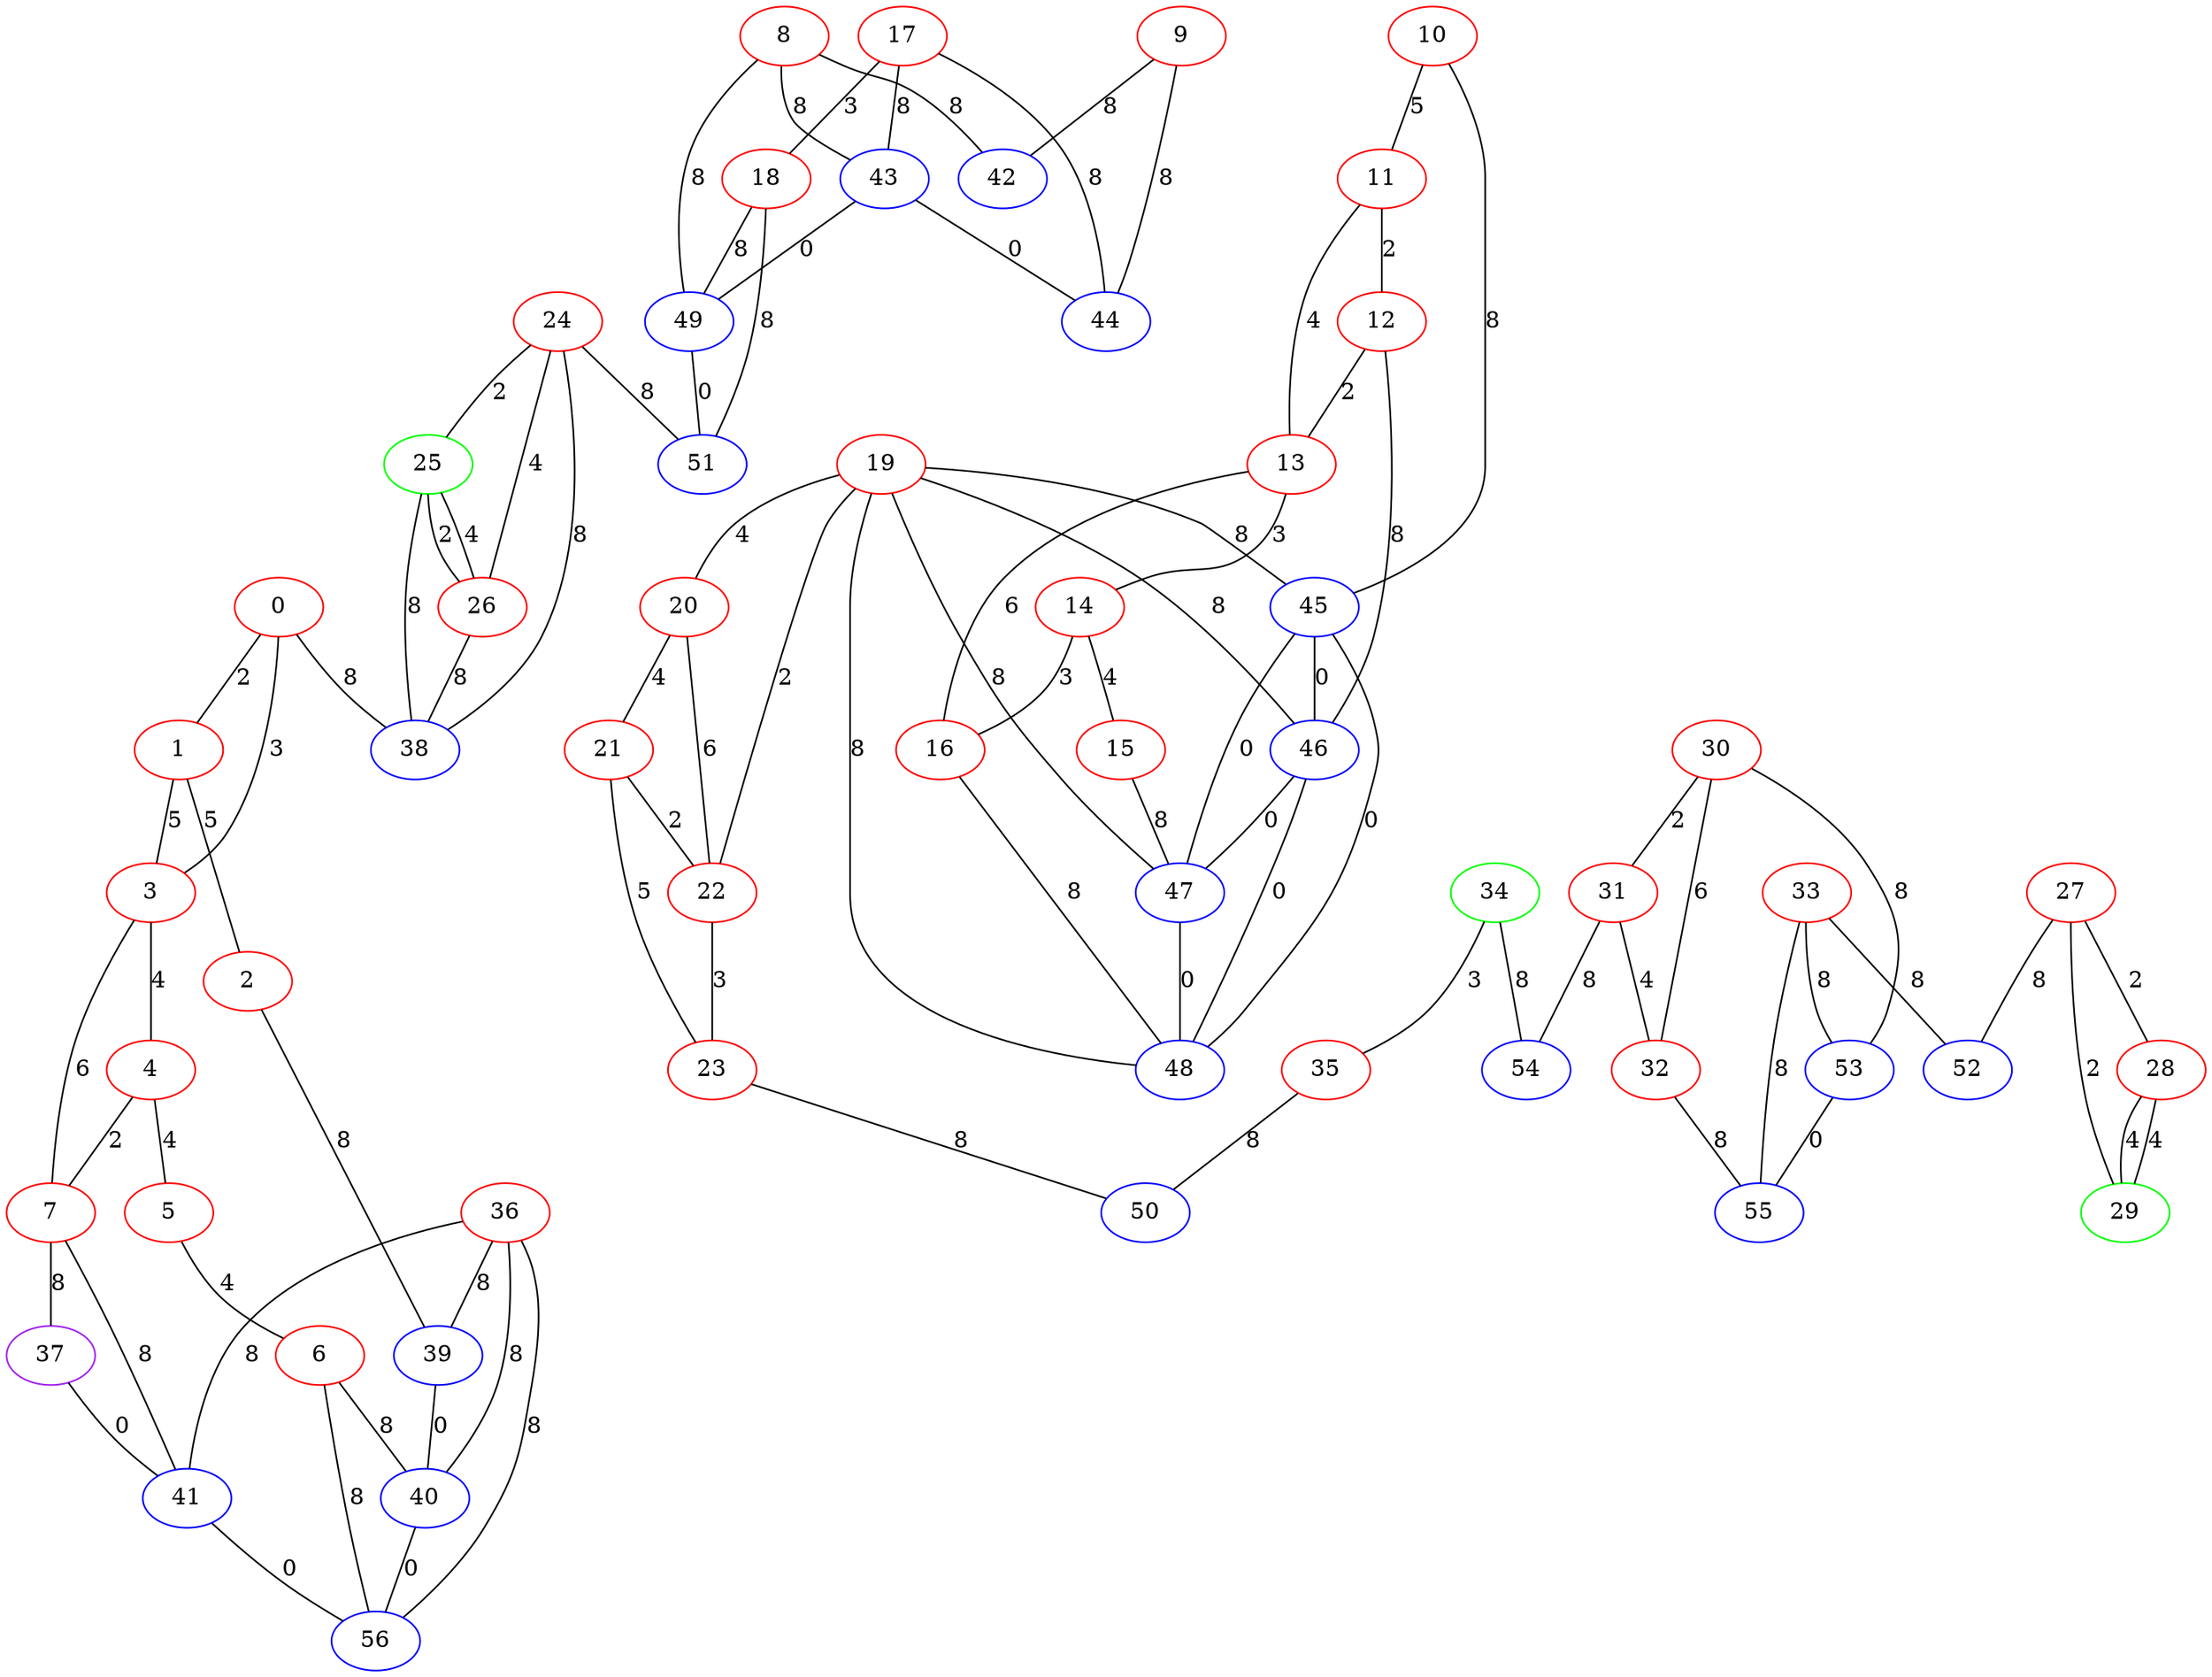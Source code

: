 graph "" {
0 [color=red, weight=1];
1 [color=red, weight=1];
2 [color=red, weight=1];
3 [color=red, weight=1];
4 [color=red, weight=1];
5 [color=red, weight=1];
6 [color=red, weight=1];
7 [color=red, weight=1];
8 [color=red, weight=1];
9 [color=red, weight=1];
10 [color=red, weight=1];
11 [color=red, weight=1];
12 [color=red, weight=1];
13 [color=red, weight=1];
14 [color=red, weight=1];
15 [color=red, weight=1];
16 [color=red, weight=1];
17 [color=red, weight=1];
18 [color=red, weight=1];
19 [color=red, weight=1];
20 [color=red, weight=1];
21 [color=red, weight=1];
22 [color=red, weight=1];
23 [color=red, weight=1];
24 [color=red, weight=1];
25 [color=green, weight=2];
26 [color=red, weight=1];
27 [color=red, weight=1];
28 [color=red, weight=1];
29 [color=green, weight=2];
30 [color=red, weight=1];
31 [color=red, weight=1];
32 [color=red, weight=1];
33 [color=red, weight=1];
34 [color=green, weight=2];
35 [color=red, weight=1];
36 [color=red, weight=1];
37 [color=purple, weight=4];
38 [color=blue, weight=3];
39 [color=blue, weight=3];
40 [color=blue, weight=3];
41 [color=blue, weight=3];
42 [color=blue, weight=3];
43 [color=blue, weight=3];
44 [color=blue, weight=3];
45 [color=blue, weight=3];
46 [color=blue, weight=3];
47 [color=blue, weight=3];
48 [color=blue, weight=3];
49 [color=blue, weight=3];
50 [color=blue, weight=3];
51 [color=blue, weight=3];
52 [color=blue, weight=3];
53 [color=blue, weight=3];
54 [color=blue, weight=3];
55 [color=blue, weight=3];
56 [color=blue, weight=3];
0 -- 1  [key=0, label=2];
0 -- 3  [key=0, label=3];
0 -- 38  [key=0, label=8];
1 -- 2  [key=0, label=5];
1 -- 3  [key=0, label=5];
2 -- 39  [key=0, label=8];
3 -- 4  [key=0, label=4];
3 -- 7  [key=0, label=6];
4 -- 5  [key=0, label=4];
4 -- 7  [key=0, label=2];
5 -- 6  [key=0, label=4];
6 -- 40  [key=0, label=8];
6 -- 56  [key=0, label=8];
7 -- 41  [key=0, label=8];
7 -- 37  [key=0, label=8];
8 -- 49  [key=0, label=8];
8 -- 42  [key=0, label=8];
8 -- 43  [key=0, label=8];
9 -- 42  [key=0, label=8];
9 -- 44  [key=0, label=8];
10 -- 11  [key=0, label=5];
10 -- 45  [key=0, label=8];
11 -- 12  [key=0, label=2];
11 -- 13  [key=0, label=4];
12 -- 13  [key=0, label=2];
12 -- 46  [key=0, label=8];
13 -- 16  [key=0, label=6];
13 -- 14  [key=0, label=3];
14 -- 16  [key=0, label=3];
14 -- 15  [key=0, label=4];
15 -- 47  [key=0, label=8];
16 -- 48  [key=0, label=8];
17 -- 18  [key=0, label=3];
17 -- 43  [key=0, label=8];
17 -- 44  [key=0, label=8];
18 -- 51  [key=0, label=8];
18 -- 49  [key=0, label=8];
19 -- 45  [key=0, label=8];
19 -- 46  [key=0, label=8];
19 -- 47  [key=0, label=8];
19 -- 48  [key=0, label=8];
19 -- 20  [key=0, label=4];
19 -- 22  [key=0, label=2];
20 -- 21  [key=0, label=4];
20 -- 22  [key=0, label=6];
21 -- 22  [key=0, label=2];
21 -- 23  [key=0, label=5];
22 -- 23  [key=0, label=3];
23 -- 50  [key=0, label=8];
24 -- 25  [key=0, label=2];
24 -- 26  [key=0, label=4];
24 -- 51  [key=0, label=8];
24 -- 38  [key=0, label=8];
25 -- 26  [key=0, label=2];
25 -- 26  [key=1, label=4];
25 -- 38  [key=0, label=8];
26 -- 38  [key=0, label=8];
27 -- 52  [key=0, label=8];
27 -- 28  [key=0, label=2];
27 -- 29  [key=0, label=2];
28 -- 29  [key=0, label=4];
28 -- 29  [key=1, label=4];
30 -- 32  [key=0, label=6];
30 -- 53  [key=0, label=8];
30 -- 31  [key=0, label=2];
31 -- 32  [key=0, label=4];
31 -- 54  [key=0, label=8];
32 -- 55  [key=0, label=8];
33 -- 52  [key=0, label=8];
33 -- 53  [key=0, label=8];
33 -- 55  [key=0, label=8];
34 -- 35  [key=0, label=3];
34 -- 54  [key=0, label=8];
35 -- 50  [key=0, label=8];
36 -- 56  [key=0, label=8];
36 -- 41  [key=0, label=8];
36 -- 40  [key=0, label=8];
36 -- 39  [key=0, label=8];
37 -- 41  [key=0, label=0];
39 -- 40  [key=0, label=0];
40 -- 56  [key=0, label=0];
41 -- 56  [key=0, label=0];
43 -- 49  [key=0, label=0];
43 -- 44  [key=0, label=0];
45 -- 48  [key=0, label=0];
45 -- 46  [key=0, label=0];
45 -- 47  [key=0, label=0];
46 -- 48  [key=0, label=0];
46 -- 47  [key=0, label=0];
47 -- 48  [key=0, label=0];
49 -- 51  [key=0, label=0];
53 -- 55  [key=0, label=0];
}
